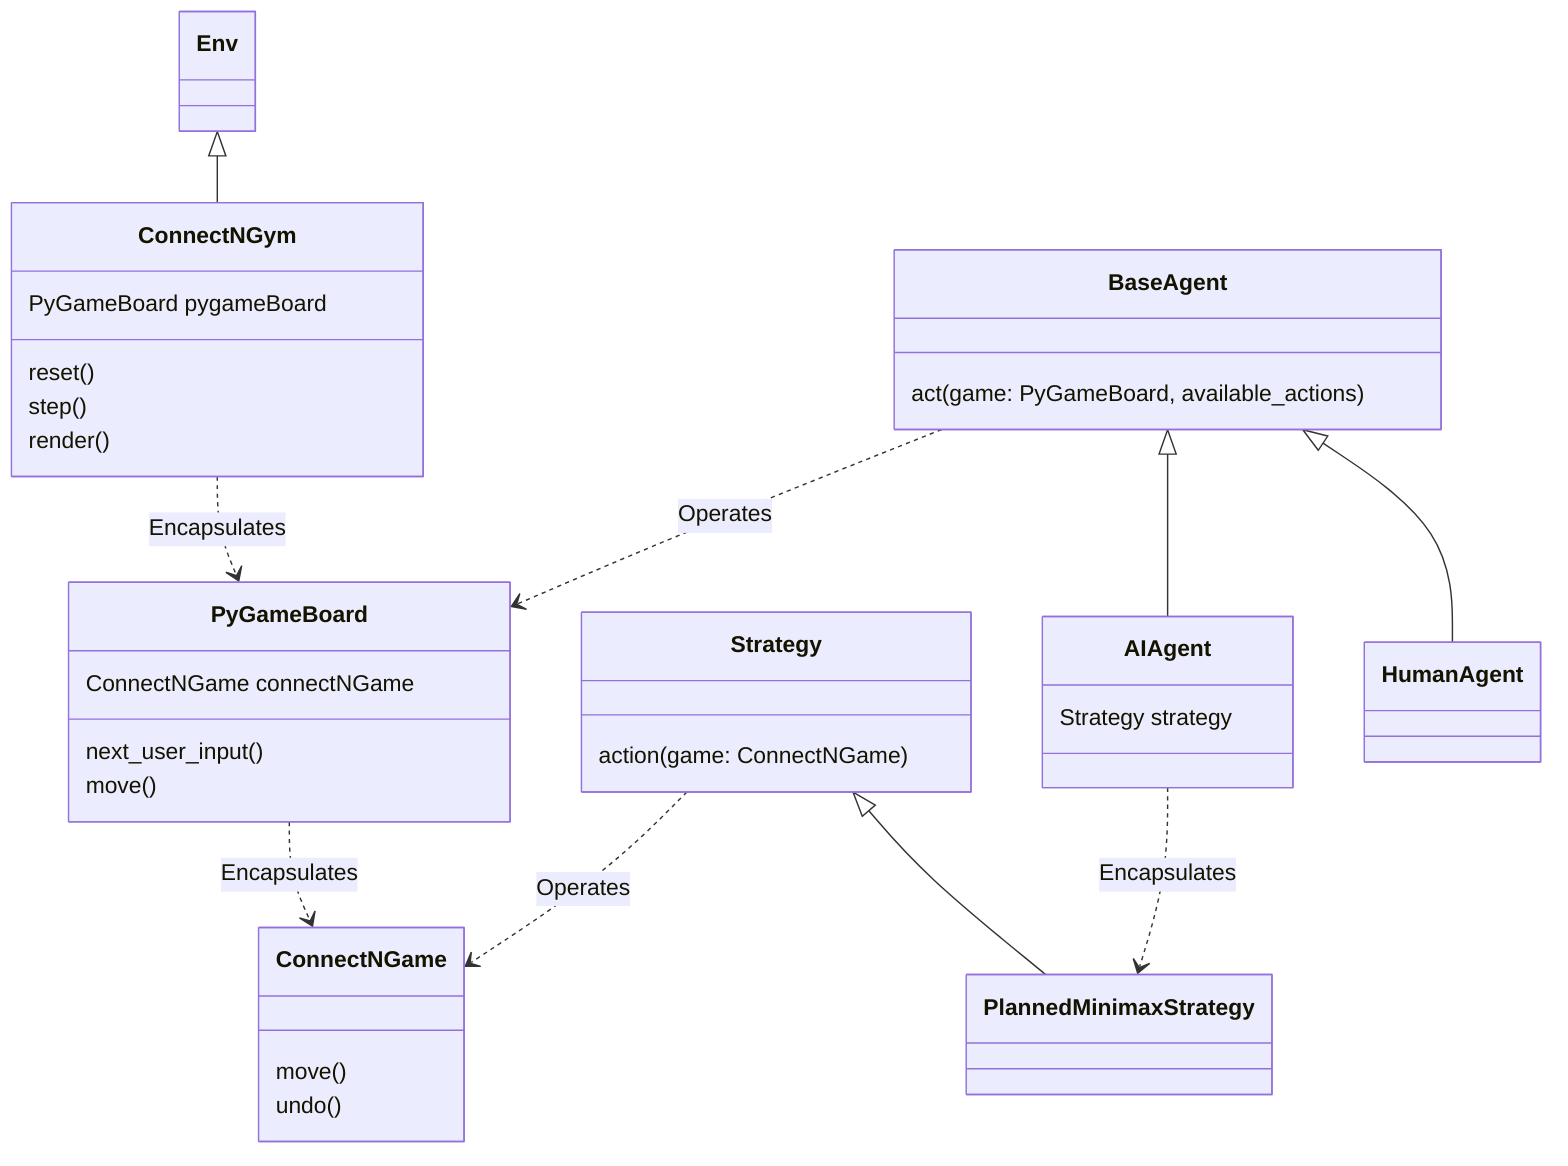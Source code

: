 classDiagram
  PyGameBoard
  ConnectNGame
  Strategy
  Strategy <|--  PlannedMinimaxStrategy
  PyGameBoard..>ConnectNGame:Encapsulates
  ConnectNGym..>PyGameBoard:Encapsulates
	Env <|-- ConnectNGym

	BaseAgent <|-- AIAgent
	BaseAgent <|-- HumanAgent
  BaseAgent..>PyGameBoard:Operates
  Strategy..>ConnectNGame:Operates
  AIAgent..>PlannedMinimaxStrategy:Encapsulates
  class BaseAgent {
    act(game: PyGameBoard, available_actions)
  }
	class ConnectNGame{
		move()
    undo()
	}
	class PyGameBoard{
  	ConnectNGame connectNGame
		next_user_input()
    move()
	}
  class Strategy {
    action(game: ConnectNGame)
  }
  class AIAgent {
    Strategy strategy
  }
  class ConnectNGym {
  PyGameBoard pygameBoard
  reset()
  step()
  render()
  }